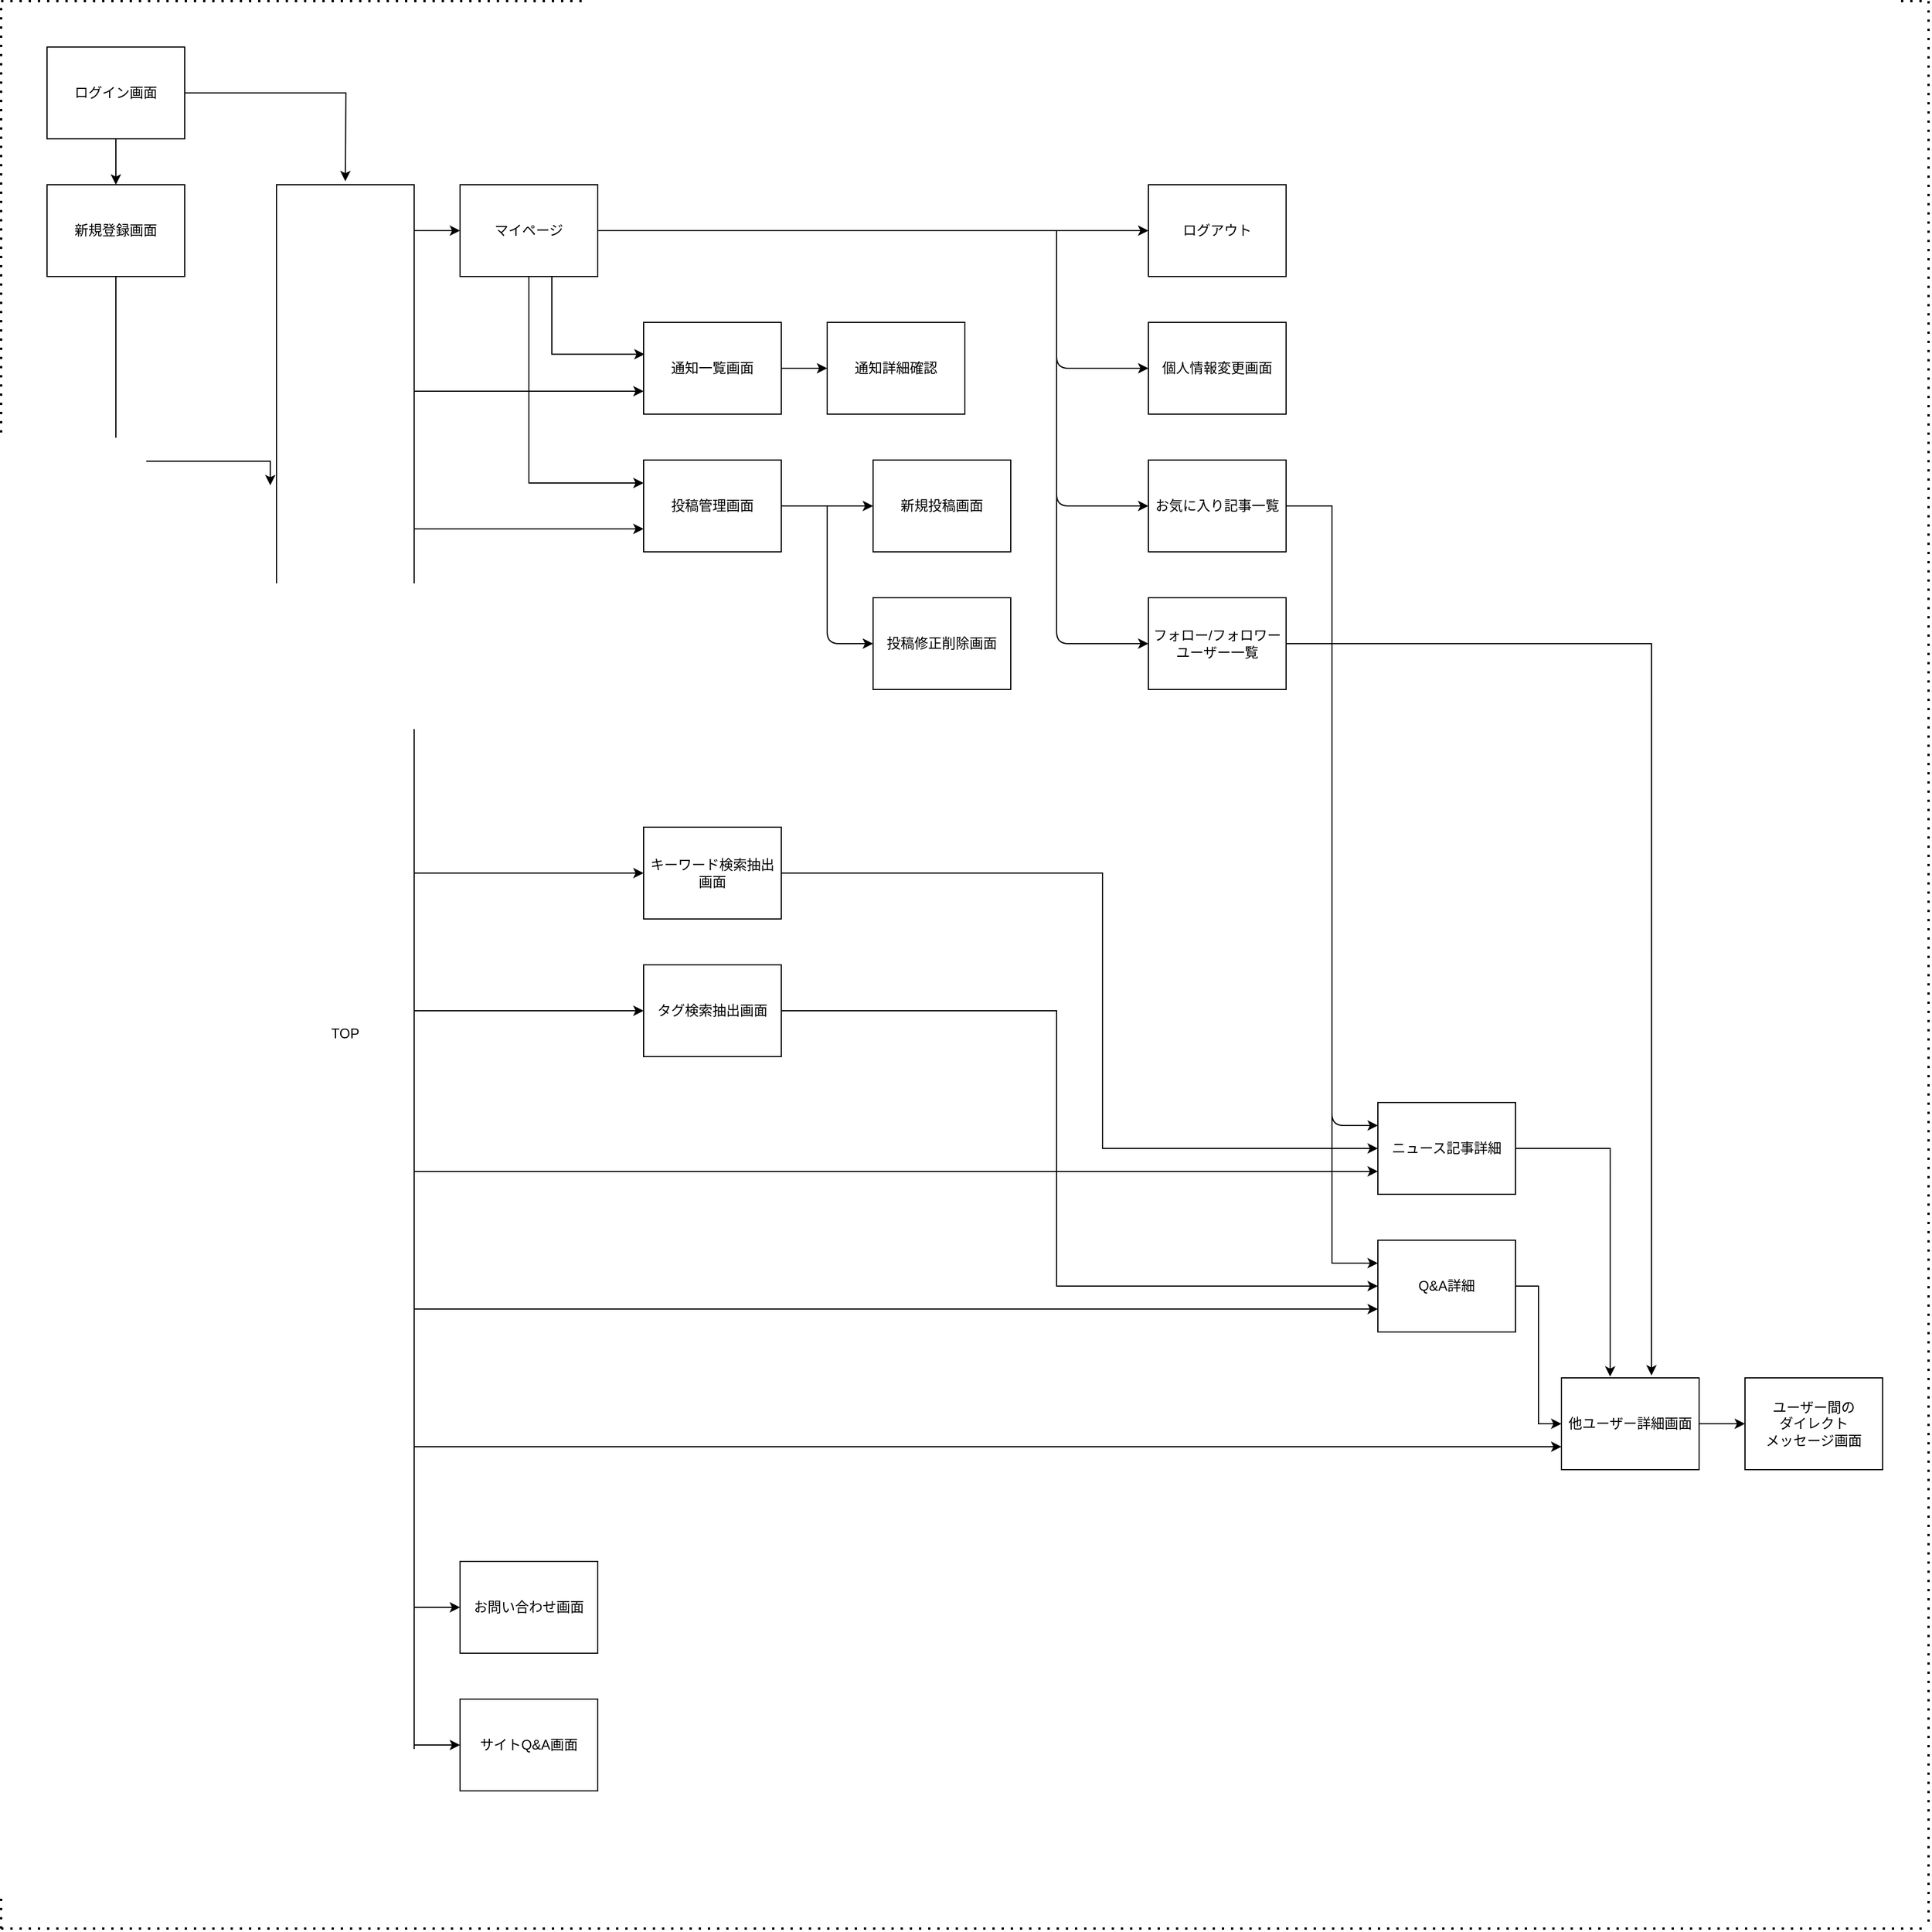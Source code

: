 <mxfile>
    <diagram id="5MWBch_ztz7HL8ICrfFc" name="ページ1">
        <mxGraphModel dx="1840" dy="2234" grid="1" gridSize="10" guides="1" tooltips="1" connect="1" arrows="1" fold="1" page="1" pageScale="1" pageWidth="827" pageHeight="1169" background="none" math="0" shadow="0">
            <root>
                <mxCell id="0"/>
                <mxCell id="1" parent="0"/>
                <mxCell id="7" style="edgeStyle=orthogonalEdgeStyle;rounded=0;orthogonalLoop=1;jettySize=auto;html=1;entryX=0.5;entryY=0;entryDx=0;entryDy=0;" edge="1" parent="1" source="3" target="4">
                    <mxGeometry relative="1" as="geometry"/>
                </mxCell>
                <mxCell id="8" style="edgeStyle=orthogonalEdgeStyle;rounded=0;orthogonalLoop=1;jettySize=auto;html=1;" edge="1" parent="1" source="3">
                    <mxGeometry relative="1" as="geometry">
                        <mxPoint x="300" y="157" as="targetPoint"/>
                    </mxGeometry>
                </mxCell>
                <UserObject label="ログイン画面" treeRoot="1" id="3">
                    <mxCell style="whiteSpace=wrap;html=1;align=center;treeFolding=1;treeMoving=1;newEdgeStyle={&quot;edgeStyle&quot;:&quot;elbowEdgeStyle&quot;,&quot;startArrow&quot;:&quot;none&quot;,&quot;endArrow&quot;:&quot;none&quot;};" vertex="1" parent="1">
                        <mxGeometry x="40" y="40" width="120" height="80" as="geometry"/>
                    </mxCell>
                </UserObject>
                <mxCell id="72" style="edgeStyle=orthogonalEdgeStyle;rounded=0;orthogonalLoop=1;jettySize=auto;html=1;entryX=-0.045;entryY=0.177;entryDx=0;entryDy=0;entryPerimeter=0;" edge="1" parent="1" source="4" target="5">
                    <mxGeometry relative="1" as="geometry">
                        <Array as="points">
                            <mxPoint x="100" y="401"/>
                        </Array>
                    </mxGeometry>
                </mxCell>
                <UserObject label="新規登録画面" treeRoot="1" id="4">
                    <mxCell style="whiteSpace=wrap;html=1;align=center;treeFolding=1;treeMoving=1;newEdgeStyle={&quot;edgeStyle&quot;:&quot;elbowEdgeStyle&quot;,&quot;startArrow&quot;:&quot;none&quot;,&quot;endArrow&quot;:&quot;none&quot;};" vertex="1" parent="1">
                        <mxGeometry x="40" y="160" width="120" height="80" as="geometry"/>
                    </mxCell>
                </UserObject>
                <mxCell id="13" style="edgeStyle=orthogonalEdgeStyle;rounded=0;orthogonalLoop=1;jettySize=auto;html=1;entryX=0;entryY=0.5;entryDx=0;entryDy=0;" edge="1" parent="1" source="5" target="9">
                    <mxGeometry relative="1" as="geometry">
                        <Array as="points">
                            <mxPoint x="370" y="200"/>
                            <mxPoint x="370" y="200"/>
                        </Array>
                    </mxGeometry>
                </mxCell>
                <mxCell id="18" style="edgeStyle=orthogonalEdgeStyle;rounded=0;orthogonalLoop=1;jettySize=auto;html=1;entryX=0;entryY=0.75;entryDx=0;entryDy=0;" edge="1" parent="1" source="5" target="10">
                    <mxGeometry relative="1" as="geometry">
                        <Array as="points">
                            <mxPoint x="420" y="340"/>
                            <mxPoint x="420" y="340"/>
                        </Array>
                    </mxGeometry>
                </mxCell>
                <mxCell id="19" style="edgeStyle=orthogonalEdgeStyle;rounded=0;orthogonalLoop=1;jettySize=auto;html=1;entryX=0;entryY=0.75;entryDx=0;entryDy=0;" edge="1" parent="1" source="5" target="12">
                    <mxGeometry relative="1" as="geometry">
                        <Array as="points">
                            <mxPoint x="410" y="460"/>
                            <mxPoint x="410" y="460"/>
                        </Array>
                    </mxGeometry>
                </mxCell>
                <mxCell id="59" style="edgeStyle=orthogonalEdgeStyle;rounded=0;orthogonalLoop=1;jettySize=auto;html=1;entryX=0;entryY=0.5;entryDx=0;entryDy=0;" edge="1" parent="1" source="5" target="55">
                    <mxGeometry relative="1" as="geometry">
                        <Array as="points">
                            <mxPoint x="420" y="760"/>
                            <mxPoint x="420" y="760"/>
                        </Array>
                    </mxGeometry>
                </mxCell>
                <mxCell id="66" style="edgeStyle=orthogonalEdgeStyle;rounded=0;orthogonalLoop=1;jettySize=auto;html=1;entryX=0;entryY=0.75;entryDx=0;entryDy=0;" edge="1" parent="1" source="5" target="40">
                    <mxGeometry relative="1" as="geometry">
                        <Array as="points">
                            <mxPoint x="550" y="1020"/>
                            <mxPoint x="550" y="1020"/>
                        </Array>
                    </mxGeometry>
                </mxCell>
                <mxCell id="67" style="edgeStyle=orthogonalEdgeStyle;rounded=0;orthogonalLoop=1;jettySize=auto;html=1;entryX=0;entryY=0.75;entryDx=0;entryDy=0;" edge="1" parent="1" source="5" target="41">
                    <mxGeometry relative="1" as="geometry">
                        <Array as="points">
                            <mxPoint x="560" y="1140"/>
                            <mxPoint x="560" y="1140"/>
                        </Array>
                    </mxGeometry>
                </mxCell>
                <mxCell id="68" style="edgeStyle=orthogonalEdgeStyle;rounded=0;orthogonalLoop=1;jettySize=auto;html=1;entryX=0;entryY=0.5;entryDx=0;entryDy=0;" edge="1" parent="1" source="5" target="56">
                    <mxGeometry relative="1" as="geometry">
                        <Array as="points">
                            <mxPoint x="410" y="880"/>
                            <mxPoint x="410" y="880"/>
                        </Array>
                    </mxGeometry>
                </mxCell>
                <mxCell id="73" style="edgeStyle=orthogonalEdgeStyle;rounded=0;orthogonalLoop=1;jettySize=auto;html=1;entryX=0;entryY=0.75;entryDx=0;entryDy=0;" edge="1" parent="1" source="5" target="46">
                    <mxGeometry relative="1" as="geometry">
                        <Array as="points">
                            <mxPoint x="620" y="1260"/>
                            <mxPoint x="620" y="1260"/>
                        </Array>
                    </mxGeometry>
                </mxCell>
                <mxCell id="76" style="edgeStyle=orthogonalEdgeStyle;rounded=0;orthogonalLoop=1;jettySize=auto;html=1;" edge="1" parent="1" source="5" target="74">
                    <mxGeometry relative="1" as="geometry">
                        <Array as="points">
                            <mxPoint x="370" y="1400"/>
                            <mxPoint x="370" y="1400"/>
                        </Array>
                    </mxGeometry>
                </mxCell>
                <mxCell id="77" style="edgeStyle=orthogonalEdgeStyle;rounded=0;orthogonalLoop=1;jettySize=auto;html=1;entryX=0;entryY=0.5;entryDx=0;entryDy=0;" edge="1" parent="1" source="5" target="75">
                    <mxGeometry relative="1" as="geometry">
                        <Array as="points">
                            <mxPoint x="340" y="1520"/>
                            <mxPoint x="340" y="1520"/>
                        </Array>
                    </mxGeometry>
                </mxCell>
                <UserObject label="TOP" treeRoot="1" id="5">
                    <mxCell style="whiteSpace=wrap;html=1;align=center;treeFolding=1;treeMoving=1;newEdgeStyle={&quot;edgeStyle&quot;:&quot;elbowEdgeStyle&quot;,&quot;startArrow&quot;:&quot;none&quot;,&quot;endArrow&quot;:&quot;none&quot;};" vertex="1" parent="1">
                        <mxGeometry x="240" y="160" width="120" height="1480" as="geometry"/>
                    </mxCell>
                </UserObject>
                <mxCell id="22" style="edgeStyle=orthogonalEdgeStyle;rounded=0;orthogonalLoop=1;jettySize=auto;html=1;exitX=0.5;exitY=1;exitDx=0;exitDy=0;entryX=0;entryY=0.25;entryDx=0;entryDy=0;" edge="1" parent="1" source="9" target="12">
                    <mxGeometry relative="1" as="geometry"/>
                </mxCell>
                <mxCell id="27" style="edgeStyle=orthogonalEdgeStyle;rounded=0;orthogonalLoop=1;jettySize=auto;html=1;entryX=0;entryY=0.5;entryDx=0;entryDy=0;" edge="1" parent="1" source="9" target="25">
                    <mxGeometry relative="1" as="geometry"/>
                </mxCell>
                <mxCell id="30" style="edgeStyle=orthogonalEdgeStyle;rounded=0;orthogonalLoop=1;jettySize=auto;html=1;entryX=0.007;entryY=0.347;entryDx=0;entryDy=0;entryPerimeter=0;" edge="1" parent="1" source="9" target="10">
                    <mxGeometry relative="1" as="geometry">
                        <Array as="points">
                            <mxPoint x="480" y="308"/>
                        </Array>
                    </mxGeometry>
                </mxCell>
                <UserObject label="マイページ" treeRoot="1" id="9">
                    <mxCell style="whiteSpace=wrap;html=1;align=center;treeFolding=1;treeMoving=1;newEdgeStyle={&quot;edgeStyle&quot;:&quot;elbowEdgeStyle&quot;,&quot;startArrow&quot;:&quot;none&quot;,&quot;endArrow&quot;:&quot;none&quot;};" vertex="1" parent="1">
                        <mxGeometry x="400" y="160" width="120" height="80" as="geometry"/>
                    </mxCell>
                </UserObject>
                <mxCell id="24" style="edgeStyle=orthogonalEdgeStyle;rounded=0;orthogonalLoop=1;jettySize=auto;html=1;entryX=0;entryY=0.5;entryDx=0;entryDy=0;" edge="1" parent="1" source="10" target="23">
                    <mxGeometry relative="1" as="geometry"/>
                </mxCell>
                <UserObject label="通知一覧画面" treeRoot="1" id="10">
                    <mxCell style="whiteSpace=wrap;html=1;align=center;treeFolding=1;treeMoving=1;newEdgeStyle={&quot;edgeStyle&quot;:&quot;elbowEdgeStyle&quot;,&quot;startArrow&quot;:&quot;none&quot;,&quot;endArrow&quot;:&quot;none&quot;};" vertex="1" parent="1">
                        <mxGeometry x="560" y="280" width="120" height="80" as="geometry"/>
                    </mxCell>
                </UserObject>
                <mxCell id="33" style="edgeStyle=orthogonalEdgeStyle;rounded=0;orthogonalLoop=1;jettySize=auto;html=1;entryX=0;entryY=0.5;entryDx=0;entryDy=0;" edge="1" parent="1" source="12" target="31">
                    <mxGeometry relative="1" as="geometry"/>
                </mxCell>
                <UserObject label="投稿管理画面" treeRoot="1" id="12">
                    <mxCell style="whiteSpace=wrap;html=1;align=center;treeFolding=1;treeMoving=1;newEdgeStyle={&quot;edgeStyle&quot;:&quot;elbowEdgeStyle&quot;,&quot;startArrow&quot;:&quot;none&quot;,&quot;endArrow&quot;:&quot;none&quot;};" vertex="1" parent="1">
                        <mxGeometry x="560" y="400" width="120" height="80" as="geometry"/>
                    </mxCell>
                </UserObject>
                <UserObject label="通知詳細確認" treeRoot="1" id="23">
                    <mxCell style="whiteSpace=wrap;html=1;align=center;treeFolding=1;treeMoving=1;newEdgeStyle={&quot;edgeStyle&quot;:&quot;elbowEdgeStyle&quot;,&quot;startArrow&quot;:&quot;none&quot;,&quot;endArrow&quot;:&quot;none&quot;};" vertex="1" parent="1">
                        <mxGeometry x="720" y="280" width="120" height="80" as="geometry"/>
                    </mxCell>
                </UserObject>
                <UserObject label="ログアウト" treeRoot="1" id="25">
                    <mxCell style="whiteSpace=wrap;html=1;align=center;treeFolding=1;treeMoving=1;newEdgeStyle={&quot;edgeStyle&quot;:&quot;elbowEdgeStyle&quot;,&quot;startArrow&quot;:&quot;none&quot;,&quot;endArrow&quot;:&quot;none&quot;};" vertex="1" parent="1">
                        <mxGeometry x="1000" y="160" width="120" height="80" as="geometry"/>
                    </mxCell>
                </UserObject>
                <UserObject label="個人情報変更画面" treeRoot="1" id="26">
                    <mxCell style="whiteSpace=wrap;html=1;align=center;treeFolding=1;treeMoving=1;newEdgeStyle={&quot;edgeStyle&quot;:&quot;elbowEdgeStyle&quot;,&quot;startArrow&quot;:&quot;none&quot;,&quot;endArrow&quot;:&quot;none&quot;};" vertex="1" parent="1">
                        <mxGeometry x="1000" y="280" width="120" height="80" as="geometry"/>
                    </mxCell>
                </UserObject>
                <mxCell id="28" value="" style="endArrow=classic;html=1;entryX=0;entryY=0.5;entryDx=0;entryDy=0;" edge="1" parent="1" target="26">
                    <mxGeometry width="50" height="50" relative="1" as="geometry">
                        <mxPoint x="920" y="200" as="sourcePoint"/>
                        <mxPoint x="670" y="410" as="targetPoint"/>
                        <Array as="points">
                            <mxPoint x="920" y="320"/>
                        </Array>
                    </mxGeometry>
                </mxCell>
                <UserObject label="新規投稿画面" treeRoot="1" id="31">
                    <mxCell style="whiteSpace=wrap;html=1;align=center;treeFolding=1;treeMoving=1;newEdgeStyle={&quot;edgeStyle&quot;:&quot;elbowEdgeStyle&quot;,&quot;startArrow&quot;:&quot;none&quot;,&quot;endArrow&quot;:&quot;none&quot;};" vertex="1" parent="1">
                        <mxGeometry x="760" y="400" width="120" height="80" as="geometry"/>
                    </mxCell>
                </UserObject>
                <UserObject label="投稿修正削除画面" treeRoot="1" id="32">
                    <mxCell style="whiteSpace=wrap;html=1;align=center;treeFolding=1;treeMoving=1;newEdgeStyle={&quot;edgeStyle&quot;:&quot;elbowEdgeStyle&quot;,&quot;startArrow&quot;:&quot;none&quot;,&quot;endArrow&quot;:&quot;none&quot;};" vertex="1" parent="1">
                        <mxGeometry x="760" y="520" width="120" height="80" as="geometry"/>
                    </mxCell>
                </UserObject>
                <mxCell id="34" value="" style="endArrow=classic;html=1;entryX=0;entryY=0.5;entryDx=0;entryDy=0;" edge="1" parent="1" target="32">
                    <mxGeometry width="50" height="50" relative="1" as="geometry">
                        <mxPoint x="720" y="440" as="sourcePoint"/>
                        <mxPoint x="590" y="540" as="targetPoint"/>
                        <Array as="points">
                            <mxPoint x="720" y="560"/>
                        </Array>
                    </mxGeometry>
                </mxCell>
                <mxCell id="42" style="edgeStyle=orthogonalEdgeStyle;rounded=0;orthogonalLoop=1;jettySize=auto;html=1;entryX=0;entryY=0.25;entryDx=0;entryDy=0;" edge="1" parent="1" source="35" target="41">
                    <mxGeometry relative="1" as="geometry">
                        <mxPoint x="1160" y="1120" as="targetPoint"/>
                    </mxGeometry>
                </mxCell>
                <UserObject label="お気に入り記事一覧" treeRoot="1" id="35">
                    <mxCell style="whiteSpace=wrap;html=1;align=center;treeFolding=1;treeMoving=1;newEdgeStyle={&quot;edgeStyle&quot;:&quot;elbowEdgeStyle&quot;,&quot;startArrow&quot;:&quot;none&quot;,&quot;endArrow&quot;:&quot;none&quot;};" vertex="1" parent="1">
                        <mxGeometry x="1000" y="400" width="120" height="80" as="geometry"/>
                    </mxCell>
                </UserObject>
                <mxCell id="49" style="edgeStyle=orthogonalEdgeStyle;rounded=0;orthogonalLoop=1;jettySize=auto;html=1;entryX=0.654;entryY=-0.026;entryDx=0;entryDy=0;entryPerimeter=0;" edge="1" parent="1" source="36" target="46">
                    <mxGeometry relative="1" as="geometry"/>
                </mxCell>
                <UserObject label="フォロー/フォロワー&lt;br&gt;ユーザー一覧" treeRoot="1" id="36">
                    <mxCell style="whiteSpace=wrap;html=1;align=center;treeFolding=1;treeMoving=1;newEdgeStyle={&quot;edgeStyle&quot;:&quot;elbowEdgeStyle&quot;,&quot;startArrow&quot;:&quot;none&quot;,&quot;endArrow&quot;:&quot;none&quot;};" vertex="1" parent="1">
                        <mxGeometry x="1000" y="520" width="120" height="80" as="geometry"/>
                    </mxCell>
                </UserObject>
                <mxCell id="37" value="" style="endArrow=classic;html=1;entryX=0;entryY=0.5;entryDx=0;entryDy=0;" edge="1" parent="1" target="35">
                    <mxGeometry width="50" height="50" relative="1" as="geometry">
                        <mxPoint x="920" y="200" as="sourcePoint"/>
                        <mxPoint x="900" y="520" as="targetPoint"/>
                        <Array as="points">
                            <mxPoint x="920" y="440"/>
                        </Array>
                    </mxGeometry>
                </mxCell>
                <mxCell id="38" value="" style="endArrow=classic;html=1;entryX=0;entryY=0.5;entryDx=0;entryDy=0;" edge="1" parent="1" target="36">
                    <mxGeometry width="50" height="50" relative="1" as="geometry">
                        <mxPoint x="920" y="200" as="sourcePoint"/>
                        <mxPoint x="740" y="520" as="targetPoint"/>
                        <Array as="points">
                            <mxPoint x="920" y="560"/>
                        </Array>
                    </mxGeometry>
                </mxCell>
                <mxCell id="48" style="edgeStyle=orthogonalEdgeStyle;rounded=0;orthogonalLoop=1;jettySize=auto;html=1;entryX=0.354;entryY=-0.014;entryDx=0;entryDy=0;entryPerimeter=0;" edge="1" parent="1" source="40" target="46">
                    <mxGeometry relative="1" as="geometry"/>
                </mxCell>
                <UserObject label="ニュース記事詳細" treeRoot="1" id="40">
                    <mxCell style="whiteSpace=wrap;html=1;align=center;treeFolding=1;treeMoving=1;newEdgeStyle={&quot;edgeStyle&quot;:&quot;elbowEdgeStyle&quot;,&quot;startArrow&quot;:&quot;none&quot;,&quot;endArrow&quot;:&quot;none&quot;};" vertex="1" parent="1">
                        <mxGeometry x="1200" y="960" width="120" height="80" as="geometry"/>
                    </mxCell>
                </UserObject>
                <mxCell id="65" style="edgeStyle=orthogonalEdgeStyle;rounded=0;orthogonalLoop=1;jettySize=auto;html=1;entryX=0;entryY=0.5;entryDx=0;entryDy=0;" edge="1" parent="1" source="41" target="46">
                    <mxGeometry relative="1" as="geometry"/>
                </mxCell>
                <UserObject label="Q&amp;amp;A詳細" treeRoot="1" id="41">
                    <mxCell style="whiteSpace=wrap;html=1;align=center;treeFolding=1;treeMoving=1;newEdgeStyle={&quot;edgeStyle&quot;:&quot;elbowEdgeStyle&quot;,&quot;startArrow&quot;:&quot;none&quot;,&quot;endArrow&quot;:&quot;none&quot;};" vertex="1" parent="1">
                        <mxGeometry x="1200" y="1080" width="120" height="80" as="geometry"/>
                    </mxCell>
                </UserObject>
                <mxCell id="43" value="" style="endArrow=classic;html=1;entryX=0;entryY=0.25;entryDx=0;entryDy=0;" edge="1" parent="1" target="40">
                    <mxGeometry width="50" height="50" relative="1" as="geometry">
                        <mxPoint x="1160" y="720" as="sourcePoint"/>
                        <mxPoint x="1190" y="840" as="targetPoint"/>
                        <Array as="points">
                            <mxPoint x="1160" y="840"/>
                            <mxPoint x="1160" y="980"/>
                        </Array>
                    </mxGeometry>
                </mxCell>
                <mxCell id="52" style="edgeStyle=orthogonalEdgeStyle;rounded=0;orthogonalLoop=1;jettySize=auto;html=1;entryX=0;entryY=0.5;entryDx=0;entryDy=0;" edge="1" parent="1" source="46" target="51">
                    <mxGeometry relative="1" as="geometry"/>
                </mxCell>
                <UserObject label="他ユーザー詳細画面" treeRoot="1" id="46">
                    <mxCell style="whiteSpace=wrap;html=1;align=center;treeFolding=1;treeMoving=1;newEdgeStyle={&quot;edgeStyle&quot;:&quot;elbowEdgeStyle&quot;,&quot;startArrow&quot;:&quot;none&quot;,&quot;endArrow&quot;:&quot;none&quot;};" vertex="1" parent="1">
                        <mxGeometry x="1360" y="1200" width="120" height="80" as="geometry"/>
                    </mxCell>
                </UserObject>
                <UserObject label="ユーザー間の&lt;br&gt;ダイレクト&lt;br&gt;メッセージ画面" treeRoot="1" id="51">
                    <mxCell style="whiteSpace=wrap;html=1;align=center;treeFolding=1;treeMoving=1;newEdgeStyle={&quot;edgeStyle&quot;:&quot;elbowEdgeStyle&quot;,&quot;startArrow&quot;:&quot;none&quot;,&quot;endArrow&quot;:&quot;none&quot;};" vertex="1" parent="1">
                        <mxGeometry x="1520" y="1200" width="120" height="80" as="geometry"/>
                    </mxCell>
                </UserObject>
                <mxCell id="70" style="edgeStyle=orthogonalEdgeStyle;rounded=0;orthogonalLoop=1;jettySize=auto;html=1;entryX=0;entryY=0.5;entryDx=0;entryDy=0;" edge="1" parent="1" source="55" target="40">
                    <mxGeometry relative="1" as="geometry">
                        <Array as="points">
                            <mxPoint x="960" y="760"/>
                            <mxPoint x="960" y="1000"/>
                        </Array>
                    </mxGeometry>
                </mxCell>
                <UserObject label="キーワード検索抽出画面" treeRoot="1" id="55">
                    <mxCell style="whiteSpace=wrap;html=1;align=center;treeFolding=1;treeMoving=1;newEdgeStyle={&quot;edgeStyle&quot;:&quot;elbowEdgeStyle&quot;,&quot;startArrow&quot;:&quot;none&quot;,&quot;endArrow&quot;:&quot;none&quot;};" vertex="1" parent="1">
                        <mxGeometry x="560" y="720" width="120" height="80" as="geometry"/>
                    </mxCell>
                </UserObject>
                <mxCell id="71" style="edgeStyle=orthogonalEdgeStyle;rounded=0;orthogonalLoop=1;jettySize=auto;html=1;entryX=0;entryY=0.5;entryDx=0;entryDy=0;" edge="1" parent="1" source="56" target="41">
                    <mxGeometry relative="1" as="geometry">
                        <Array as="points">
                            <mxPoint x="920" y="880"/>
                            <mxPoint x="920" y="1120"/>
                        </Array>
                    </mxGeometry>
                </mxCell>
                <UserObject label="タグ検索抽出画面" treeRoot="1" id="56">
                    <mxCell style="whiteSpace=wrap;html=1;align=center;treeFolding=1;treeMoving=1;newEdgeStyle={&quot;edgeStyle&quot;:&quot;elbowEdgeStyle&quot;,&quot;startArrow&quot;:&quot;none&quot;,&quot;endArrow&quot;:&quot;none&quot;};" vertex="1" parent="1">
                        <mxGeometry x="560" y="840" width="120" height="80" as="geometry"/>
                    </mxCell>
                </UserObject>
                <UserObject label="お問い合わせ画面" treeRoot="1" id="74">
                    <mxCell style="whiteSpace=wrap;html=1;align=center;treeFolding=1;treeMoving=1;newEdgeStyle={&quot;edgeStyle&quot;:&quot;elbowEdgeStyle&quot;,&quot;startArrow&quot;:&quot;none&quot;,&quot;endArrow&quot;:&quot;none&quot;};" vertex="1" parent="1">
                        <mxGeometry x="400" y="1360" width="120" height="80" as="geometry"/>
                    </mxCell>
                </UserObject>
                <UserObject label="サイトQ&amp;amp;A画面" treeRoot="1" id="75">
                    <mxCell style="whiteSpace=wrap;html=1;align=center;treeFolding=1;treeMoving=1;newEdgeStyle={&quot;edgeStyle&quot;:&quot;elbowEdgeStyle&quot;,&quot;startArrow&quot;:&quot;none&quot;,&quot;endArrow&quot;:&quot;none&quot;};" vertex="1" parent="1">
                        <mxGeometry x="400" y="1480" width="120" height="80" as="geometry"/>
                    </mxCell>
                </UserObject>
                <mxCell id="79" value="" style="endArrow=none;dashed=1;html=1;dashPattern=1 3;strokeWidth=2;" edge="1" parent="1">
                    <mxGeometry width="50" height="50" relative="1" as="geometry">
                        <mxPoint y="1680" as="sourcePoint"/>
                        <mxPoint as="targetPoint"/>
                    </mxGeometry>
                </mxCell>
                <mxCell id="80" value="" style="endArrow=none;dashed=1;html=1;dashPattern=1 3;strokeWidth=2;" edge="1" parent="1">
                    <mxGeometry width="50" height="50" relative="1" as="geometry">
                        <mxPoint y="1680" as="sourcePoint"/>
                        <mxPoint x="1680" y="1680" as="targetPoint"/>
                    </mxGeometry>
                </mxCell>
                <mxCell id="81" value="" style="endArrow=none;dashed=1;html=1;dashPattern=1 3;strokeWidth=2;" edge="1" parent="1">
                    <mxGeometry width="50" height="50" relative="1" as="geometry">
                        <mxPoint x="1680" as="sourcePoint"/>
                        <mxPoint x="1680" y="1680" as="targetPoint"/>
                    </mxGeometry>
                </mxCell>
                <mxCell id="82" value="" style="endArrow=none;dashed=1;html=1;dashPattern=1 3;strokeWidth=2;" edge="1" parent="1">
                    <mxGeometry width="50" height="50" relative="1" as="geometry">
                        <mxPoint as="sourcePoint"/>
                        <mxPoint x="1680" as="targetPoint"/>
                    </mxGeometry>
                </mxCell>
            </root>
        </mxGraphModel>
    </diagram>
</mxfile>